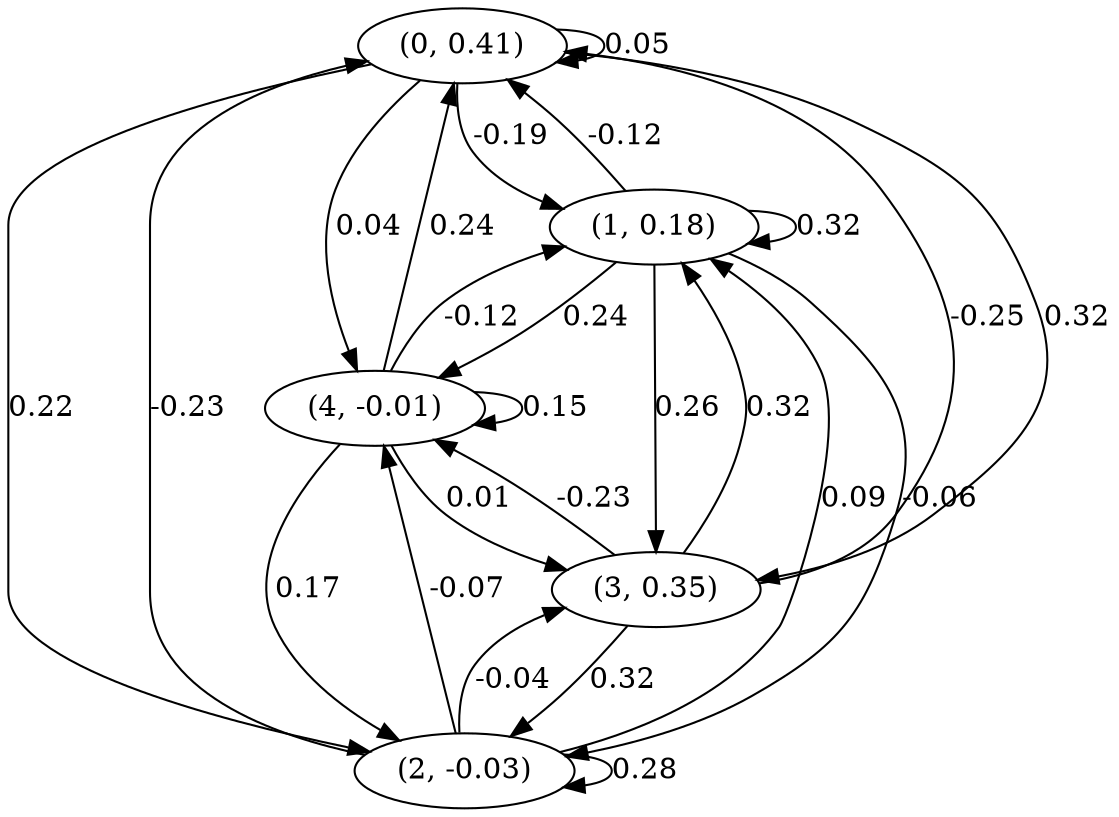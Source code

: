 digraph {
    0 [ label = "(0, 0.41)" ]
    1 [ label = "(1, 0.18)" ]
    2 [ label = "(2, -0.03)" ]
    3 [ label = "(3, 0.35)" ]
    4 [ label = "(4, -0.01)" ]
    0 -> 0 [ label = "0.05" ]
    1 -> 1 [ label = "0.32" ]
    2 -> 2 [ label = "0.28" ]
    4 -> 4 [ label = "0.15" ]
    1 -> 0 [ label = "-0.12" ]
    2 -> 0 [ label = "-0.23" ]
    3 -> 0 [ label = "-0.25" ]
    4 -> 0 [ label = "0.24" ]
    0 -> 1 [ label = "-0.19" ]
    2 -> 1 [ label = "0.09" ]
    3 -> 1 [ label = "0.32" ]
    4 -> 1 [ label = "-0.12" ]
    0 -> 2 [ label = "0.22" ]
    1 -> 2 [ label = "-0.06" ]
    3 -> 2 [ label = "0.32" ]
    4 -> 2 [ label = "0.17" ]
    0 -> 3 [ label = "0.32" ]
    1 -> 3 [ label = "0.26" ]
    2 -> 3 [ label = "-0.04" ]
    4 -> 3 [ label = "0.01" ]
    0 -> 4 [ label = "0.04" ]
    1 -> 4 [ label = "0.24" ]
    2 -> 4 [ label = "-0.07" ]
    3 -> 4 [ label = "-0.23" ]
}

